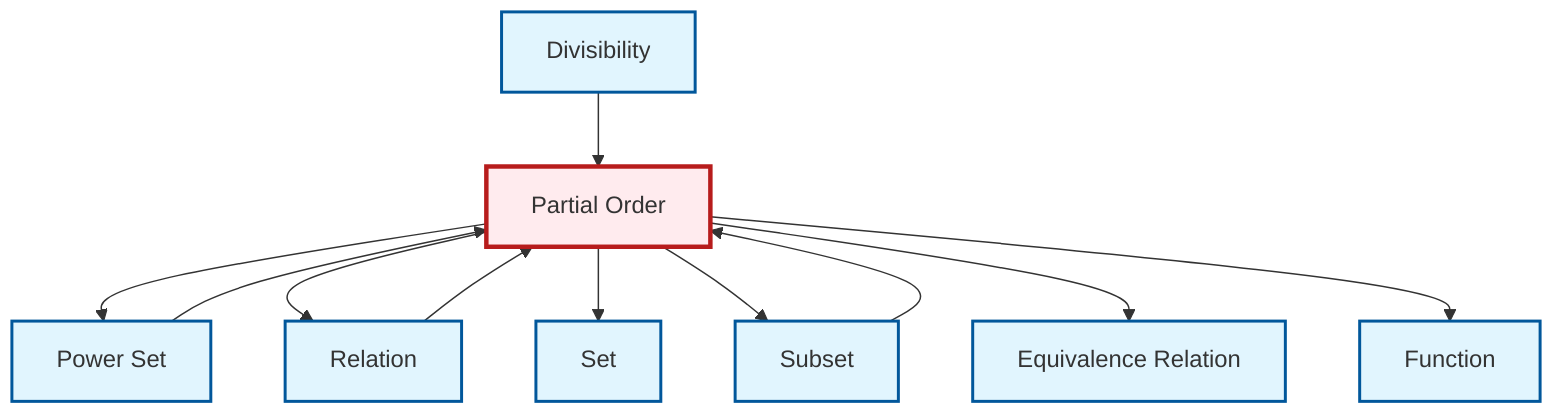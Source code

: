 graph TD
    classDef definition fill:#e1f5fe,stroke:#01579b,stroke-width:2px
    classDef theorem fill:#f3e5f5,stroke:#4a148c,stroke-width:2px
    classDef axiom fill:#fff3e0,stroke:#e65100,stroke-width:2px
    classDef example fill:#e8f5e9,stroke:#1b5e20,stroke-width:2px
    classDef current fill:#ffebee,stroke:#b71c1c,stroke-width:3px
    def-partial-order["Partial Order"]:::definition
    def-equivalence-relation["Equivalence Relation"]:::definition
    def-subset["Subset"]:::definition
    def-power-set["Power Set"]:::definition
    def-relation["Relation"]:::definition
    def-divisibility["Divisibility"]:::definition
    def-function["Function"]:::definition
    def-set["Set"]:::definition
    def-subset --> def-partial-order
    def-partial-order --> def-power-set
    def-divisibility --> def-partial-order
    def-partial-order --> def-relation
    def-partial-order --> def-set
    def-partial-order --> def-subset
    def-power-set --> def-partial-order
    def-partial-order --> def-equivalence-relation
    def-partial-order --> def-function
    def-relation --> def-partial-order
    class def-partial-order current
